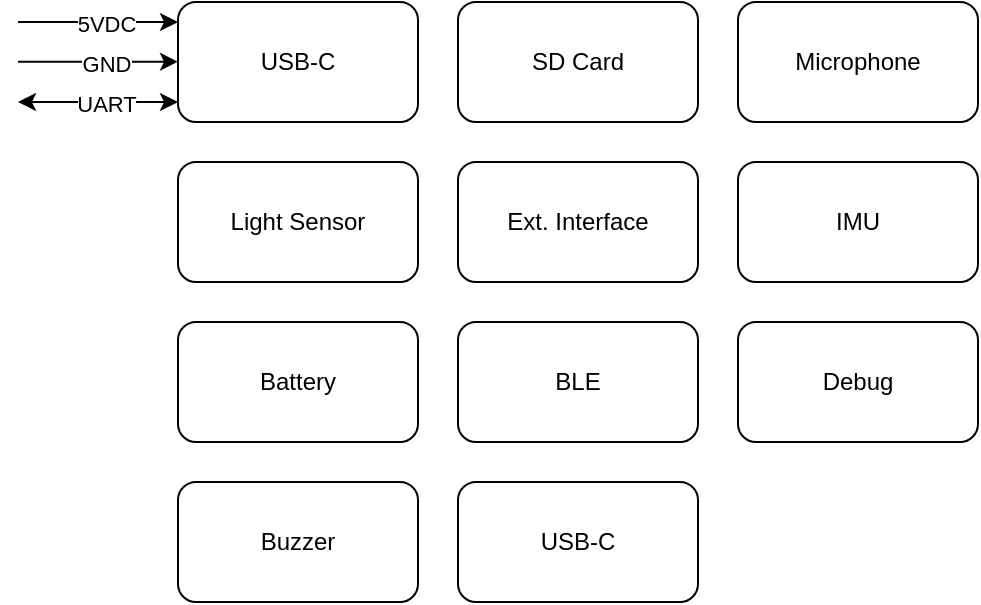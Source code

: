 <mxfile version="20.8.20" type="github"><diagram name="Page-1" id="c7S7PHu0UhxQzCW4UXiq"><mxGraphModel dx="1764" dy="1087" grid="1" gridSize="10" guides="1" tooltips="1" connect="1" arrows="1" fold="1" page="1" pageScale="1" pageWidth="850" pageHeight="1100" math="0" shadow="0"><root><mxCell id="0"/><mxCell id="1" parent="0"/><mxCell id="hdpYh6DBLOswqB0Ypegx-1" value="USB-C" style="rounded=1;whiteSpace=wrap;html=1;" vertex="1" parent="1"><mxGeometry x="240" y="90" width="120" height="60" as="geometry"/></mxCell><mxCell id="hdpYh6DBLOswqB0Ypegx-2" value="" style="endArrow=classic;html=1;rounded=0;startArrow=classic;startFill=1;" edge="1" parent="1"><mxGeometry width="50" height="50" relative="1" as="geometry"><mxPoint x="160" y="140" as="sourcePoint"/><mxPoint x="240" y="140" as="targetPoint"/></mxGeometry></mxCell><mxCell id="hdpYh6DBLOswqB0Ypegx-3" value="UART" style="edgeLabel;html=1;align=center;verticalAlign=middle;resizable=0;points=[];" vertex="1" connectable="0" parent="hdpYh6DBLOswqB0Ypegx-2"><mxGeometry x="0.1" y="-1" relative="1" as="geometry"><mxPoint as="offset"/></mxGeometry></mxCell><mxCell id="hdpYh6DBLOswqB0Ypegx-4" value="" style="endArrow=classic;html=1;rounded=0;" edge="1" parent="1"><mxGeometry width="50" height="50" relative="1" as="geometry"><mxPoint x="160" y="119.84" as="sourcePoint"/><mxPoint x="240" y="119.84" as="targetPoint"/></mxGeometry></mxCell><mxCell id="hdpYh6DBLOswqB0Ypegx-5" value="GND" style="edgeLabel;html=1;align=center;verticalAlign=middle;resizable=0;points=[];" vertex="1" connectable="0" parent="hdpYh6DBLOswqB0Ypegx-4"><mxGeometry x="0.1" y="-1" relative="1" as="geometry"><mxPoint as="offset"/></mxGeometry></mxCell><mxCell id="hdpYh6DBLOswqB0Ypegx-6" value="" style="endArrow=classic;html=1;rounded=0;" edge="1" parent="1"><mxGeometry width="50" height="50" relative="1" as="geometry"><mxPoint x="160" y="100" as="sourcePoint"/><mxPoint x="240" y="100" as="targetPoint"/></mxGeometry></mxCell><mxCell id="hdpYh6DBLOswqB0Ypegx-7" value="5VDC" style="edgeLabel;html=1;align=center;verticalAlign=middle;resizable=0;points=[];" vertex="1" connectable="0" parent="hdpYh6DBLOswqB0Ypegx-6"><mxGeometry x="0.1" y="-1" relative="1" as="geometry"><mxPoint as="offset"/></mxGeometry></mxCell><mxCell id="hdpYh6DBLOswqB0Ypegx-9" value="Light Sensor" style="rounded=1;whiteSpace=wrap;html=1;" vertex="1" parent="1"><mxGeometry x="240" y="170" width="120" height="60" as="geometry"/></mxCell><mxCell id="hdpYh6DBLOswqB0Ypegx-10" value="SD Card" style="rounded=1;whiteSpace=wrap;html=1;" vertex="1" parent="1"><mxGeometry x="380" y="90" width="120" height="60" as="geometry"/></mxCell><mxCell id="hdpYh6DBLOswqB0Ypegx-11" value="Ext. Interface" style="rounded=1;whiteSpace=wrap;html=1;" vertex="1" parent="1"><mxGeometry x="380" y="170" width="120" height="60" as="geometry"/></mxCell><mxCell id="hdpYh6DBLOswqB0Ypegx-12" value="Microphone" style="rounded=1;whiteSpace=wrap;html=1;" vertex="1" parent="1"><mxGeometry x="520" y="90" width="120" height="60" as="geometry"/></mxCell><mxCell id="hdpYh6DBLOswqB0Ypegx-13" value="IMU" style="rounded=1;whiteSpace=wrap;html=1;" vertex="1" parent="1"><mxGeometry x="520" y="170" width="120" height="60" as="geometry"/></mxCell><mxCell id="hdpYh6DBLOswqB0Ypegx-14" value="Battery" style="rounded=1;whiteSpace=wrap;html=1;" vertex="1" parent="1"><mxGeometry x="240" y="250" width="120" height="60" as="geometry"/></mxCell><mxCell id="hdpYh6DBLOswqB0Ypegx-15" value="BLE" style="rounded=1;whiteSpace=wrap;html=1;" vertex="1" parent="1"><mxGeometry x="380" y="250" width="120" height="60" as="geometry"/></mxCell><mxCell id="hdpYh6DBLOswqB0Ypegx-16" value="Debug" style="rounded=1;whiteSpace=wrap;html=1;" vertex="1" parent="1"><mxGeometry x="520" y="250" width="120" height="60" as="geometry"/></mxCell><mxCell id="hdpYh6DBLOswqB0Ypegx-17" value="Buzzer" style="rounded=1;whiteSpace=wrap;html=1;" vertex="1" parent="1"><mxGeometry x="240" y="330" width="120" height="60" as="geometry"/></mxCell><mxCell id="hdpYh6DBLOswqB0Ypegx-18" value="USB-C" style="rounded=1;whiteSpace=wrap;html=1;" vertex="1" parent="1"><mxGeometry x="380" y="330" width="120" height="60" as="geometry"/></mxCell></root></mxGraphModel></diagram></mxfile>